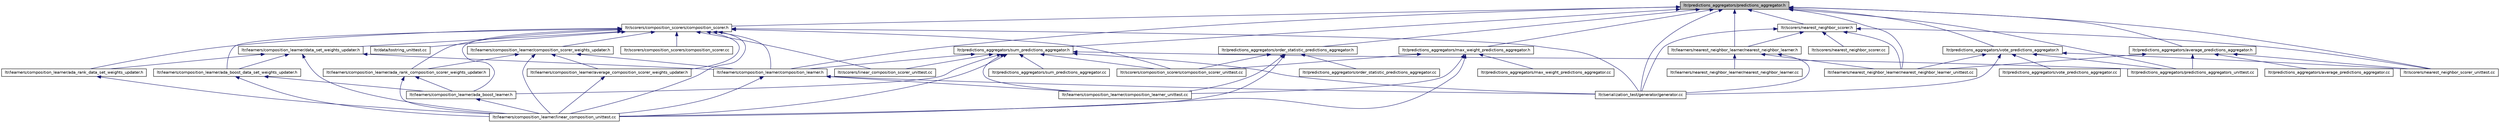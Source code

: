 digraph G
{
  edge [fontname="Helvetica",fontsize="10",labelfontname="Helvetica",labelfontsize="10"];
  node [fontname="Helvetica",fontsize="10",shape=record];
  Node1 [label="ltr/predictions_aggregators/predictions_aggregator.h",height=0.2,width=0.4,color="black", fillcolor="grey75", style="filled" fontcolor="black"];
  Node1 -> Node2 [dir="back",color="midnightblue",fontsize="10",style="solid",fontname="Helvetica"];
  Node2 [label="ltr/scorers/composition_scorers/composition_scorer.h",height=0.2,width=0.4,color="black", fillcolor="white", style="filled",URL="$composition__scorer_8h.html"];
  Node2 -> Node3 [dir="back",color="midnightblue",fontsize="10",style="solid",fontname="Helvetica"];
  Node3 [label="ltr/data/tostring_unittest.cc",height=0.2,width=0.4,color="black", fillcolor="white", style="filled",URL="$tostring__unittest_8cc.html"];
  Node2 -> Node4 [dir="back",color="midnightblue",fontsize="10",style="solid",fontname="Helvetica"];
  Node4 [label="ltr/learners/composition_learner/ada_boost_data_set_weights_updater.h",height=0.2,width=0.4,color="black", fillcolor="white", style="filled",URL="$ada__boost__data__set__weights__updater_8h.html"];
  Node4 -> Node5 [dir="back",color="midnightblue",fontsize="10",style="solid",fontname="Helvetica"];
  Node5 [label="ltr/learners/composition_learner/ada_boost_learner.h",height=0.2,width=0.4,color="black", fillcolor="white", style="filled",URL="$ada__boost__learner_8h.html"];
  Node5 -> Node6 [dir="back",color="midnightblue",fontsize="10",style="solid",fontname="Helvetica"];
  Node6 [label="ltr/learners/composition_learner/linear_composition_unittest.cc",height=0.2,width=0.4,color="black", fillcolor="white", style="filled",URL="$linear__composition__unittest_8cc.html"];
  Node4 -> Node6 [dir="back",color="midnightblue",fontsize="10",style="solid",fontname="Helvetica"];
  Node2 -> Node7 [dir="back",color="midnightblue",fontsize="10",style="solid",fontname="Helvetica"];
  Node7 [label="ltr/learners/composition_learner/data_set_weights_updater.h",height=0.2,width=0.4,color="black", fillcolor="white", style="filled",URL="$data__set__weights__updater_8h.html"];
  Node7 -> Node4 [dir="back",color="midnightblue",fontsize="10",style="solid",fontname="Helvetica"];
  Node7 -> Node8 [dir="back",color="midnightblue",fontsize="10",style="solid",fontname="Helvetica"];
  Node8 [label="ltr/learners/composition_learner/ada_rank_data_set_weights_updater.h",height=0.2,width=0.4,color="black", fillcolor="white", style="filled",URL="$ada__rank__data__set__weights__updater_8h.html"];
  Node8 -> Node6 [dir="back",color="midnightblue",fontsize="10",style="solid",fontname="Helvetica"];
  Node7 -> Node9 [dir="back",color="midnightblue",fontsize="10",style="solid",fontname="Helvetica"];
  Node9 [label="ltr/learners/composition_learner/composition_learner.h",height=0.2,width=0.4,color="black", fillcolor="white", style="filled",URL="$composition__learner_8h.html"];
  Node9 -> Node10 [dir="back",color="midnightblue",fontsize="10",style="solid",fontname="Helvetica"];
  Node10 [label="ltr/learners/composition_learner/composition_learner_unittest.cc",height=0.2,width=0.4,color="black", fillcolor="white", style="filled",URL="$composition__learner__unittest_8cc.html"];
  Node9 -> Node6 [dir="back",color="midnightblue",fontsize="10",style="solid",fontname="Helvetica"];
  Node9 -> Node11 [dir="back",color="midnightblue",fontsize="10",style="solid",fontname="Helvetica"];
  Node11 [label="ltr/serialization_test/generator/generator.cc",height=0.2,width=0.4,color="black", fillcolor="white", style="filled",URL="$generator_8cc.html"];
  Node7 -> Node6 [dir="back",color="midnightblue",fontsize="10",style="solid",fontname="Helvetica"];
  Node2 -> Node5 [dir="back",color="midnightblue",fontsize="10",style="solid",fontname="Helvetica"];
  Node2 -> Node12 [dir="back",color="midnightblue",fontsize="10",style="solid",fontname="Helvetica"];
  Node12 [label="ltr/learners/composition_learner/ada_rank_composition_scorer_weights_updater.h",height=0.2,width=0.4,color="black", fillcolor="white", style="filled",URL="$ada__rank__composition__scorer__weights__updater_8h.html"];
  Node12 -> Node5 [dir="back",color="midnightblue",fontsize="10",style="solid",fontname="Helvetica"];
  Node12 -> Node6 [dir="back",color="midnightblue",fontsize="10",style="solid",fontname="Helvetica"];
  Node2 -> Node13 [dir="back",color="midnightblue",fontsize="10",style="solid",fontname="Helvetica"];
  Node13 [label="ltr/learners/composition_learner/composition_scorer_weights_updater.h",height=0.2,width=0.4,color="black", fillcolor="white", style="filled",URL="$composition__scorer__weights__updater_8h.html"];
  Node13 -> Node12 [dir="back",color="midnightblue",fontsize="10",style="solid",fontname="Helvetica"];
  Node13 -> Node14 [dir="back",color="midnightblue",fontsize="10",style="solid",fontname="Helvetica"];
  Node14 [label="ltr/learners/composition_learner/average_composition_scorer_weights_updater.h",height=0.2,width=0.4,color="black", fillcolor="white", style="filled",URL="$average__composition__scorer__weights__updater_8h.html"];
  Node14 -> Node6 [dir="back",color="midnightblue",fontsize="10",style="solid",fontname="Helvetica"];
  Node13 -> Node9 [dir="back",color="midnightblue",fontsize="10",style="solid",fontname="Helvetica"];
  Node13 -> Node6 [dir="back",color="midnightblue",fontsize="10",style="solid",fontname="Helvetica"];
  Node2 -> Node8 [dir="back",color="midnightblue",fontsize="10",style="solid",fontname="Helvetica"];
  Node2 -> Node14 [dir="back",color="midnightblue",fontsize="10",style="solid",fontname="Helvetica"];
  Node2 -> Node9 [dir="back",color="midnightblue",fontsize="10",style="solid",fontname="Helvetica"];
  Node2 -> Node6 [dir="back",color="midnightblue",fontsize="10",style="solid",fontname="Helvetica"];
  Node2 -> Node15 [dir="back",color="midnightblue",fontsize="10",style="solid",fontname="Helvetica"];
  Node15 [label="ltr/scorers/composition_scorers/composition_scorer.cc",height=0.2,width=0.4,color="black", fillcolor="white", style="filled",URL="$composition__scorer_8cc.html"];
  Node2 -> Node16 [dir="back",color="midnightblue",fontsize="10",style="solid",fontname="Helvetica"];
  Node16 [label="ltr/scorers/composition_scorers/composition_scorer_unittest.cc",height=0.2,width=0.4,color="black", fillcolor="white", style="filled",URL="$composition__scorer__unittest_8cc.html"];
  Node2 -> Node17 [dir="back",color="midnightblue",fontsize="10",style="solid",fontname="Helvetica"];
  Node17 [label="ltr/scorers/linear_composition_scorer_unittest.cc",height=0.2,width=0.4,color="black", fillcolor="white", style="filled",URL="$linear__composition__scorer__unittest_8cc.html"];
  Node2 -> Node11 [dir="back",color="midnightblue",fontsize="10",style="solid",fontname="Helvetica"];
  Node1 -> Node18 [dir="back",color="midnightblue",fontsize="10",style="solid",fontname="Helvetica"];
  Node18 [label="ltr/predictions_aggregators/sum_predictions_aggregator.h",height=0.2,width=0.4,color="black", fillcolor="white", style="filled",URL="$sum__predictions__aggregator_8h.html"];
  Node18 -> Node5 [dir="back",color="midnightblue",fontsize="10",style="solid",fontname="Helvetica"];
  Node18 -> Node9 [dir="back",color="midnightblue",fontsize="10",style="solid",fontname="Helvetica"];
  Node18 -> Node10 [dir="back",color="midnightblue",fontsize="10",style="solid",fontname="Helvetica"];
  Node18 -> Node6 [dir="back",color="midnightblue",fontsize="10",style="solid",fontname="Helvetica"];
  Node18 -> Node19 [dir="back",color="midnightblue",fontsize="10",style="solid",fontname="Helvetica"];
  Node19 [label="ltr/predictions_aggregators/predictions_aggregators_unittest.cc",height=0.2,width=0.4,color="black", fillcolor="white", style="filled",URL="$predictions__aggregators__unittest_8cc.html"];
  Node18 -> Node20 [dir="back",color="midnightblue",fontsize="10",style="solid",fontname="Helvetica"];
  Node20 [label="ltr/predictions_aggregators/sum_predictions_aggregator.cc",height=0.2,width=0.4,color="black", fillcolor="white", style="filled",URL="$sum__predictions__aggregator_8cc.html"];
  Node18 -> Node16 [dir="back",color="midnightblue",fontsize="10",style="solid",fontname="Helvetica"];
  Node18 -> Node17 [dir="back",color="midnightblue",fontsize="10",style="solid",fontname="Helvetica"];
  Node18 -> Node11 [dir="back",color="midnightblue",fontsize="10",style="solid",fontname="Helvetica"];
  Node1 -> Node9 [dir="back",color="midnightblue",fontsize="10",style="solid",fontname="Helvetica"];
  Node1 -> Node21 [dir="back",color="midnightblue",fontsize="10",style="solid",fontname="Helvetica"];
  Node21 [label="ltr/predictions_aggregators/max_weight_predictions_aggregator.h",height=0.2,width=0.4,color="black", fillcolor="white", style="filled",URL="$max__weight__predictions__aggregator_8h.html"];
  Node21 -> Node10 [dir="back",color="midnightblue",fontsize="10",style="solid",fontname="Helvetica"];
  Node21 -> Node6 [dir="back",color="midnightblue",fontsize="10",style="solid",fontname="Helvetica"];
  Node21 -> Node22 [dir="back",color="midnightblue",fontsize="10",style="solid",fontname="Helvetica"];
  Node22 [label="ltr/predictions_aggregators/max_weight_predictions_aggregator.cc",height=0.2,width=0.4,color="black", fillcolor="white", style="filled",URL="$max__weight__predictions__aggregator_8cc.html"];
  Node21 -> Node16 [dir="back",color="midnightblue",fontsize="10",style="solid",fontname="Helvetica"];
  Node1 -> Node23 [dir="back",color="midnightblue",fontsize="10",style="solid",fontname="Helvetica"];
  Node23 [label="ltr/predictions_aggregators/order_statistic_predictions_aggregator.h",height=0.2,width=0.4,color="black", fillcolor="white", style="filled",URL="$order__statistic__predictions__aggregator_8h.html"];
  Node23 -> Node10 [dir="back",color="midnightblue",fontsize="10",style="solid",fontname="Helvetica"];
  Node23 -> Node6 [dir="back",color="midnightblue",fontsize="10",style="solid",fontname="Helvetica"];
  Node23 -> Node24 [dir="back",color="midnightblue",fontsize="10",style="solid",fontname="Helvetica"];
  Node24 [label="ltr/predictions_aggregators/order_statistic_predictions_aggregator.cc",height=0.2,width=0.4,color="black", fillcolor="white", style="filled",URL="$order__statistic__predictions__aggregator_8cc.html"];
  Node23 -> Node16 [dir="back",color="midnightblue",fontsize="10",style="solid",fontname="Helvetica"];
  Node1 -> Node25 [dir="back",color="midnightblue",fontsize="10",style="solid",fontname="Helvetica"];
  Node25 [label="ltr/learners/nearest_neighbor_learner/nearest_neighbor_learner.h",height=0.2,width=0.4,color="black", fillcolor="white", style="filled",URL="$nearest__neighbor__learner_8h.html"];
  Node25 -> Node26 [dir="back",color="midnightblue",fontsize="10",style="solid",fontname="Helvetica"];
  Node26 [label="ltr/learners/nearest_neighbor_learner/nearest_neighbor_learner.cc",height=0.2,width=0.4,color="black", fillcolor="white", style="filled",URL="$nearest__neighbor__learner_8cc.html"];
  Node25 -> Node27 [dir="back",color="midnightblue",fontsize="10",style="solid",fontname="Helvetica"];
  Node27 [label="ltr/learners/nearest_neighbor_learner/nearest_neighbor_learner_unittest.cc",height=0.2,width=0.4,color="black", fillcolor="white", style="filled",URL="$nearest__neighbor__learner__unittest_8cc.html"];
  Node25 -> Node11 [dir="back",color="midnightblue",fontsize="10",style="solid",fontname="Helvetica"];
  Node1 -> Node28 [dir="back",color="midnightblue",fontsize="10",style="solid",fontname="Helvetica"];
  Node28 [label="ltr/scorers/nearest_neighbor_scorer.h",height=0.2,width=0.4,color="black", fillcolor="white", style="filled",URL="$nearest__neighbor__scorer_8h.html"];
  Node28 -> Node25 [dir="back",color="midnightblue",fontsize="10",style="solid",fontname="Helvetica"];
  Node28 -> Node27 [dir="back",color="midnightblue",fontsize="10",style="solid",fontname="Helvetica"];
  Node28 -> Node29 [dir="back",color="midnightblue",fontsize="10",style="solid",fontname="Helvetica"];
  Node29 [label="ltr/scorers/nearest_neighbor_scorer.cc",height=0.2,width=0.4,color="black", fillcolor="white", style="filled",URL="$nearest__neighbor__scorer_8cc.html"];
  Node28 -> Node30 [dir="back",color="midnightblue",fontsize="10",style="solid",fontname="Helvetica"];
  Node30 [label="ltr/scorers/nearest_neighbor_scorer_unittest.cc",height=0.2,width=0.4,color="black", fillcolor="white", style="filled",URL="$nearest__neighbor__scorer__unittest_8cc.html"];
  Node28 -> Node11 [dir="back",color="midnightblue",fontsize="10",style="solid",fontname="Helvetica"];
  Node1 -> Node27 [dir="back",color="midnightblue",fontsize="10",style="solid",fontname="Helvetica"];
  Node1 -> Node31 [dir="back",color="midnightblue",fontsize="10",style="solid",fontname="Helvetica"];
  Node31 [label="ltr/predictions_aggregators/average_predictions_aggregator.h",height=0.2,width=0.4,color="black", fillcolor="white", style="filled",URL="$average__predictions__aggregator_8h.html"];
  Node31 -> Node27 [dir="back",color="midnightblue",fontsize="10",style="solid",fontname="Helvetica"];
  Node31 -> Node32 [dir="back",color="midnightblue",fontsize="10",style="solid",fontname="Helvetica"];
  Node32 [label="ltr/predictions_aggregators/average_predictions_aggregator.cc",height=0.2,width=0.4,color="black", fillcolor="white", style="filled",URL="$average__predictions__aggregator_8cc.html"];
  Node31 -> Node19 [dir="back",color="midnightblue",fontsize="10",style="solid",fontname="Helvetica"];
  Node31 -> Node30 [dir="back",color="midnightblue",fontsize="10",style="solid",fontname="Helvetica"];
  Node1 -> Node33 [dir="back",color="midnightblue",fontsize="10",style="solid",fontname="Helvetica"];
  Node33 [label="ltr/predictions_aggregators/vote_predictions_aggregator.h",height=0.2,width=0.4,color="black", fillcolor="white", style="filled",URL="$vote__predictions__aggregator_8h.html"];
  Node33 -> Node27 [dir="back",color="midnightblue",fontsize="10",style="solid",fontname="Helvetica"];
  Node33 -> Node19 [dir="back",color="midnightblue",fontsize="10",style="solid",fontname="Helvetica"];
  Node33 -> Node34 [dir="back",color="midnightblue",fontsize="10",style="solid",fontname="Helvetica"];
  Node34 [label="ltr/predictions_aggregators/vote_predictions_aggregator.cc",height=0.2,width=0.4,color="black", fillcolor="white", style="filled",URL="$vote__predictions__aggregator_8cc.html"];
  Node33 -> Node30 [dir="back",color="midnightblue",fontsize="10",style="solid",fontname="Helvetica"];
  Node33 -> Node11 [dir="back",color="midnightblue",fontsize="10",style="solid",fontname="Helvetica"];
  Node1 -> Node19 [dir="back",color="midnightblue",fontsize="10",style="solid",fontname="Helvetica"];
  Node1 -> Node30 [dir="back",color="midnightblue",fontsize="10",style="solid",fontname="Helvetica"];
  Node1 -> Node11 [dir="back",color="midnightblue",fontsize="10",style="solid",fontname="Helvetica"];
}
